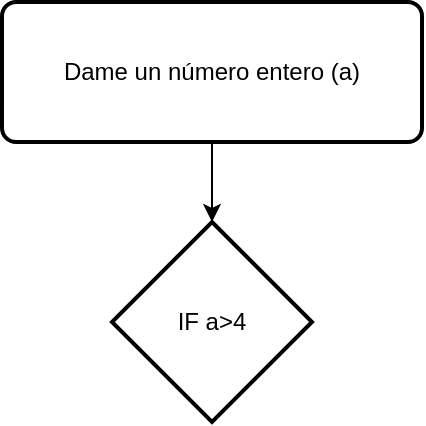 <mxfile version="12.5.5" type="github">
  <diagram id="C5RBs43oDa-KdzZeNtuy" name="Page-1">
    <mxGraphModel dx="868" dy="484" grid="1" gridSize="10" guides="1" tooltips="1" connect="1" arrows="1" fold="1" page="1" pageScale="1" pageWidth="827" pageHeight="1169" math="0" shadow="0">
      <root>
        <mxCell id="WIyWlLk6GJQsqaUBKTNV-0"/>
        <mxCell id="WIyWlLk6GJQsqaUBKTNV-1" parent="WIyWlLk6GJQsqaUBKTNV-0"/>
        <mxCell id="V0nV7XV2pdzU1dgjIZdY-1" value="IF a&amp;gt;4" style="strokeWidth=2;html=1;shape=mxgraph.flowchart.decision;whiteSpace=wrap;" vertex="1" parent="WIyWlLk6GJQsqaUBKTNV-1">
          <mxGeometry x="270" y="130" width="100" height="100" as="geometry"/>
        </mxCell>
        <mxCell id="V0nV7XV2pdzU1dgjIZdY-3" value="" style="edgeStyle=orthogonalEdgeStyle;rounded=0;orthogonalLoop=1;jettySize=auto;html=1;" edge="1" parent="WIyWlLk6GJQsqaUBKTNV-1" source="V0nV7XV2pdzU1dgjIZdY-2" target="V0nV7XV2pdzU1dgjIZdY-1">
          <mxGeometry relative="1" as="geometry"/>
        </mxCell>
        <mxCell id="V0nV7XV2pdzU1dgjIZdY-2" value="Dame un número entero (a)" style="rounded=1;whiteSpace=wrap;html=1;absoluteArcSize=1;arcSize=14;strokeWidth=2;" vertex="1" parent="WIyWlLk6GJQsqaUBKTNV-1">
          <mxGeometry x="215" y="20" width="210" height="70" as="geometry"/>
        </mxCell>
      </root>
    </mxGraphModel>
  </diagram>
</mxfile>
